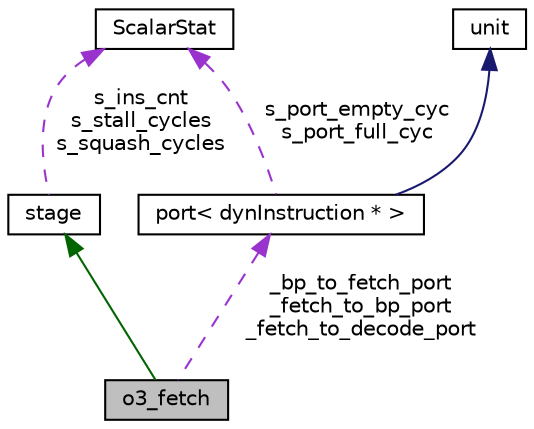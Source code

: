 digraph G
{
  edge [fontname="Helvetica",fontsize="10",labelfontname="Helvetica",labelfontsize="10"];
  node [fontname="Helvetica",fontsize="10",shape=record];
  Node1 [label="o3_fetch",height=0.2,width=0.4,color="black", fillcolor="grey75", style="filled" fontcolor="black"];
  Node2 -> Node1 [dir=back,color="darkgreen",fontsize="10",style="solid"];
  Node2 [label="stage",height=0.2,width=0.4,color="black", fillcolor="white", style="filled",URL="$classstage.html"];
  Node3 -> Node2 [dir=back,color="darkorchid3",fontsize="10",style="dashed",label="s_ins_cnt\ns_stall_cycles\ns_squash_cycles"];
  Node3 [label="ScalarStat",height=0.2,width=0.4,color="black", fillcolor="white", style="filled",URL="$classScalarStat.html"];
  Node4 -> Node1 [dir=back,color="darkorchid3",fontsize="10",style="dashed",label="_bp_to_fetch_port\n_fetch_to_bp_port\n_fetch_to_decode_port"];
  Node4 [label="port\< dynInstruction * \>",height=0.2,width=0.4,color="black", fillcolor="white", style="filled",URL="$classport.html"];
  Node5 -> Node4 [dir=back,color="midnightblue",fontsize="10",style="solid"];
  Node5 [label="unit",height=0.2,width=0.4,color="black", fillcolor="white", style="filled",URL="$classunit.html"];
  Node3 -> Node4 [dir=back,color="darkorchid3",fontsize="10",style="dashed",label="s_port_empty_cyc\ns_port_full_cyc"];
}
